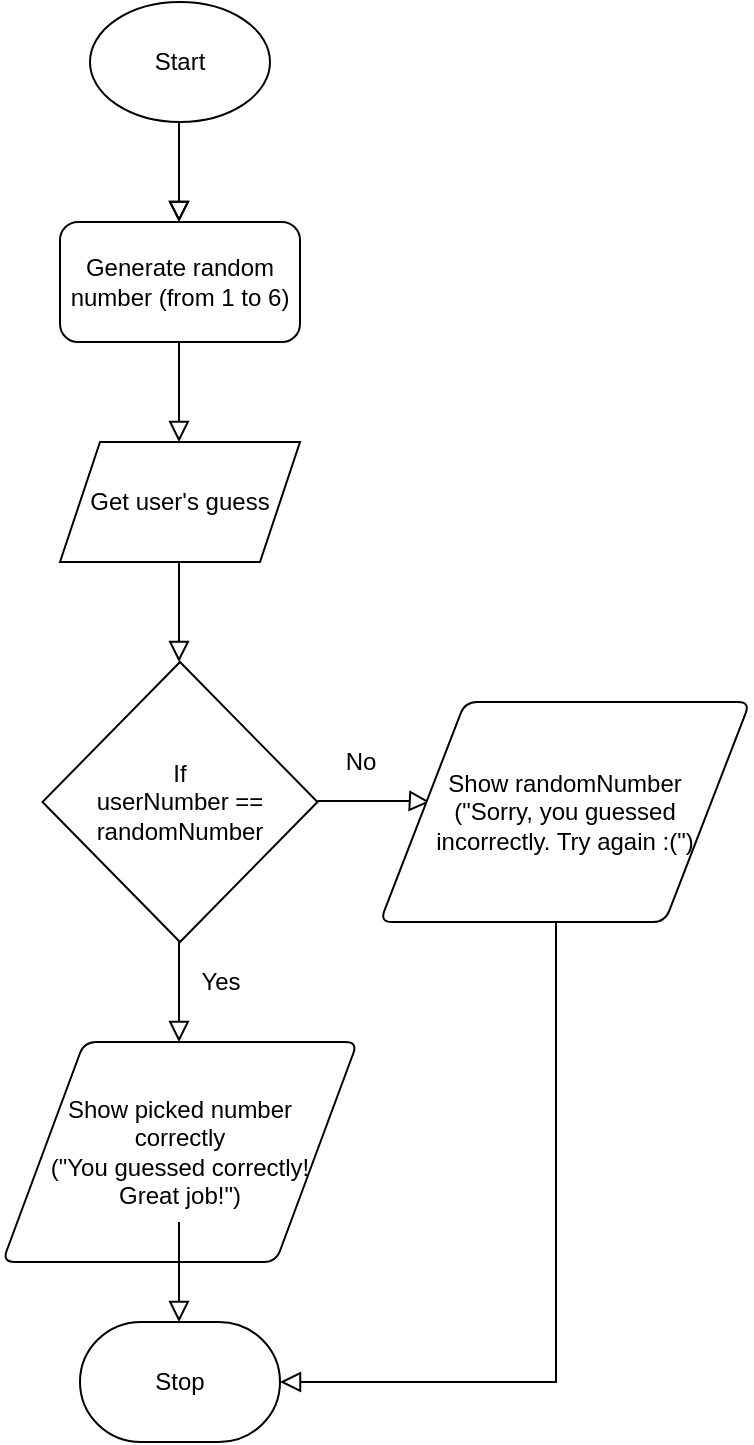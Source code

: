 <mxfile version="14.6.13" type="github">
  <diagram id="C5RBs43oDa-KdzZeNtuy" name="Page-1">
    <mxGraphModel dx="782" dy="507" grid="1" gridSize="10" guides="1" tooltips="1" connect="1" arrows="1" fold="1" page="1" pageScale="1" pageWidth="827" pageHeight="1169" math="0" shadow="0">
      <root>
        <mxCell id="WIyWlLk6GJQsqaUBKTNV-0" />
        <mxCell id="WIyWlLk6GJQsqaUBKTNV-1" parent="WIyWlLk6GJQsqaUBKTNV-0" />
        <mxCell id="WIyWlLk6GJQsqaUBKTNV-2" value="" style="rounded=0;html=1;jettySize=auto;orthogonalLoop=1;fontSize=11;endArrow=block;endFill=0;endSize=8;strokeWidth=1;shadow=0;labelBackgroundColor=none;edgeStyle=orthogonalEdgeStyle;" parent="WIyWlLk6GJQsqaUBKTNV-1" edge="1">
          <mxGeometry relative="1" as="geometry">
            <mxPoint x="224.5" y="120" as="sourcePoint" />
            <mxPoint x="224.5" y="170" as="targetPoint" />
          </mxGeometry>
        </mxCell>
        <mxCell id="EJVsJLZKnvQaTSiLqkKH-0" value="Start" style="ellipse;whiteSpace=wrap;html=1;" vertex="1" parent="WIyWlLk6GJQsqaUBKTNV-1">
          <mxGeometry x="180" y="60" width="90" height="60" as="geometry" />
        </mxCell>
        <mxCell id="EJVsJLZKnvQaTSiLqkKH-1" value="Generate random number (from 1 to 6)" style="rounded=1;whiteSpace=wrap;html=1;" vertex="1" parent="WIyWlLk6GJQsqaUBKTNV-1">
          <mxGeometry x="165" y="170" width="120" height="60" as="geometry" />
        </mxCell>
        <mxCell id="EJVsJLZKnvQaTSiLqkKH-2" value="" style="rounded=0;html=1;jettySize=auto;orthogonalLoop=1;fontSize=11;endArrow=block;endFill=0;endSize=8;strokeWidth=1;shadow=0;labelBackgroundColor=none;edgeStyle=orthogonalEdgeStyle;" edge="1" parent="WIyWlLk6GJQsqaUBKTNV-1">
          <mxGeometry relative="1" as="geometry">
            <mxPoint x="224.5" y="120" as="sourcePoint" />
            <mxPoint x="224.5" y="170" as="targetPoint" />
          </mxGeometry>
        </mxCell>
        <mxCell id="EJVsJLZKnvQaTSiLqkKH-3" value="" style="rounded=0;html=1;jettySize=auto;orthogonalLoop=1;fontSize=11;endArrow=block;endFill=0;endSize=8;strokeWidth=1;shadow=0;labelBackgroundColor=none;edgeStyle=orthogonalEdgeStyle;" edge="1" parent="WIyWlLk6GJQsqaUBKTNV-1">
          <mxGeometry relative="1" as="geometry">
            <mxPoint x="224.5" y="230" as="sourcePoint" />
            <mxPoint x="224.5" y="280" as="targetPoint" />
          </mxGeometry>
        </mxCell>
        <mxCell id="EJVsJLZKnvQaTSiLqkKH-4" value="Get user&#39;s guess" style="shape=parallelogram;perimeter=parallelogramPerimeter;whiteSpace=wrap;html=1;fixedSize=1;" vertex="1" parent="WIyWlLk6GJQsqaUBKTNV-1">
          <mxGeometry x="165" y="280" width="120" height="60" as="geometry" />
        </mxCell>
        <mxCell id="EJVsJLZKnvQaTSiLqkKH-5" value="" style="rounded=0;html=1;jettySize=auto;orthogonalLoop=1;fontSize=11;endArrow=block;endFill=0;endSize=8;strokeWidth=1;shadow=0;labelBackgroundColor=none;edgeStyle=orthogonalEdgeStyle;" edge="1" parent="WIyWlLk6GJQsqaUBKTNV-1">
          <mxGeometry relative="1" as="geometry">
            <mxPoint x="224.5" y="340" as="sourcePoint" />
            <mxPoint x="224.5" y="390" as="targetPoint" />
          </mxGeometry>
        </mxCell>
        <mxCell id="EJVsJLZKnvQaTSiLqkKH-6" value="Stop" style="strokeWidth=1;html=1;shape=mxgraph.flowchart.terminator;whiteSpace=wrap;" vertex="1" parent="WIyWlLk6GJQsqaUBKTNV-1">
          <mxGeometry x="175" y="720" width="100" height="60" as="geometry" />
        </mxCell>
        <mxCell id="EJVsJLZKnvQaTSiLqkKH-7" value="If&lt;br&gt;userNumber == randomNumber" style="strokeWidth=1;html=1;shape=mxgraph.flowchart.decision;whiteSpace=wrap;" vertex="1" parent="WIyWlLk6GJQsqaUBKTNV-1">
          <mxGeometry x="156.25" y="390" width="137.5" height="140" as="geometry" />
        </mxCell>
        <mxCell id="EJVsJLZKnvQaTSiLqkKH-8" value="" style="rounded=0;html=1;jettySize=auto;orthogonalLoop=1;fontSize=11;endArrow=block;endFill=0;endSize=8;strokeWidth=1;shadow=0;labelBackgroundColor=none;edgeStyle=orthogonalEdgeStyle;" edge="1" parent="WIyWlLk6GJQsqaUBKTNV-1">
          <mxGeometry relative="1" as="geometry">
            <mxPoint x="224.5" y="530" as="sourcePoint" />
            <mxPoint x="224.5" y="580" as="targetPoint" />
          </mxGeometry>
        </mxCell>
        <mxCell id="EJVsJLZKnvQaTSiLqkKH-9" value="" style="rounded=0;html=1;jettySize=auto;orthogonalLoop=1;fontSize=11;endArrow=block;endFill=0;endSize=8;strokeWidth=1;shadow=0;labelBackgroundColor=none;edgeStyle=orthogonalEdgeStyle;" edge="1" parent="WIyWlLk6GJQsqaUBKTNV-1">
          <mxGeometry relative="1" as="geometry">
            <mxPoint x="293.75" y="459.5" as="sourcePoint" />
            <mxPoint x="350" y="460" as="targetPoint" />
            <Array as="points">
              <mxPoint x="340" y="460" />
              <mxPoint x="340" y="460" />
            </Array>
          </mxGeometry>
        </mxCell>
        <mxCell id="EJVsJLZKnvQaTSiLqkKH-11" value="Show picked number&lt;br&gt;correctly&lt;br&gt;(&quot;You guessed correctly!&lt;br&gt;Great job!&quot;)" style="shape=parallelogram;html=1;strokeWidth=1;perimeter=parallelogramPerimeter;whiteSpace=wrap;rounded=1;arcSize=12;size=0.23;" vertex="1" parent="WIyWlLk6GJQsqaUBKTNV-1">
          <mxGeometry x="136.25" y="580" width="177.5" height="110" as="geometry" />
        </mxCell>
        <mxCell id="EJVsJLZKnvQaTSiLqkKH-12" value="Yes" style="text;html=1;resizable=0;autosize=1;align=center;verticalAlign=middle;points=[];fillColor=none;strokeColor=none;rounded=0;" vertex="1" parent="WIyWlLk6GJQsqaUBKTNV-1">
          <mxGeometry x="230" y="540" width="30" height="20" as="geometry" />
        </mxCell>
        <mxCell id="EJVsJLZKnvQaTSiLqkKH-13" value="" style="rounded=0;html=1;jettySize=auto;orthogonalLoop=1;fontSize=11;endArrow=block;endFill=0;endSize=8;strokeWidth=1;shadow=0;labelBackgroundColor=none;edgeStyle=orthogonalEdgeStyle;" edge="1" parent="WIyWlLk6GJQsqaUBKTNV-1">
          <mxGeometry relative="1" as="geometry">
            <mxPoint x="224.5" y="670" as="sourcePoint" />
            <mxPoint x="224.5" y="720" as="targetPoint" />
          </mxGeometry>
        </mxCell>
        <mxCell id="EJVsJLZKnvQaTSiLqkKH-14" value="No" style="text;html=1;resizable=0;autosize=1;align=center;verticalAlign=middle;points=[];fillColor=none;strokeColor=none;rounded=0;" vertex="1" parent="WIyWlLk6GJQsqaUBKTNV-1">
          <mxGeometry x="300" y="430" width="30" height="20" as="geometry" />
        </mxCell>
        <mxCell id="EJVsJLZKnvQaTSiLqkKH-15" value="Show randomNumber&lt;br&gt;(&quot;Sorry, you guessed&lt;br&gt;incorrectly. Try again :(&quot;)" style="shape=parallelogram;html=1;strokeWidth=1;perimeter=parallelogramPerimeter;whiteSpace=wrap;rounded=1;arcSize=12;size=0.23;" vertex="1" parent="WIyWlLk6GJQsqaUBKTNV-1">
          <mxGeometry x="325" y="410" width="185" height="110" as="geometry" />
        </mxCell>
        <mxCell id="EJVsJLZKnvQaTSiLqkKH-16" value="" style="rounded=0;html=1;jettySize=auto;orthogonalLoop=1;fontSize=11;endArrow=block;endFill=0;endSize=8;strokeWidth=1;shadow=0;labelBackgroundColor=none;edgeStyle=orthogonalEdgeStyle;entryX=1;entryY=0.5;entryDx=0;entryDy=0;entryPerimeter=0;" edge="1" parent="WIyWlLk6GJQsqaUBKTNV-1" target="EJVsJLZKnvQaTSiLqkKH-6">
          <mxGeometry relative="1" as="geometry">
            <mxPoint x="413" y="520" as="sourcePoint" />
            <mxPoint x="413" y="760" as="targetPoint" />
            <Array as="points">
              <mxPoint x="413" y="750" />
            </Array>
          </mxGeometry>
        </mxCell>
      </root>
    </mxGraphModel>
  </diagram>
</mxfile>
